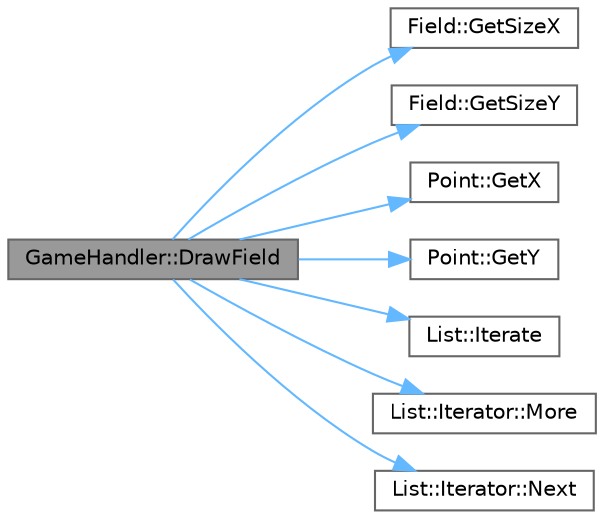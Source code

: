 digraph "GameHandler::DrawField"
{
 // LATEX_PDF_SIZE
  bgcolor="transparent";
  edge [fontname=Helvetica,fontsize=10,labelfontname=Helvetica,labelfontsize=10];
  node [fontname=Helvetica,fontsize=10,shape=box,height=0.2,width=0.4];
  rankdir="LR";
  Node1 [id="Node000001",label="GameHandler::DrawField",height=0.2,width=0.4,color="gray40", fillcolor="grey60", style="filled", fontcolor="black",tooltip="Отрисовка поля."];
  Node1 -> Node2 [id="edge1_Node000001_Node000002",color="steelblue1",style="solid",tooltip=" "];
  Node2 [id="Node000002",label="Field::GetSizeX",height=0.2,width=0.4,color="grey40", fillcolor="white", style="filled",URL="$class_field.html#abf94fd52060956ee36b4e613de017607",tooltip="Получение ширины поля."];
  Node1 -> Node3 [id="edge2_Node000001_Node000003",color="steelblue1",style="solid",tooltip=" "];
  Node3 [id="Node000003",label="Field::GetSizeY",height=0.2,width=0.4,color="grey40", fillcolor="white", style="filled",URL="$class_field.html#a43c0640c0f978ec7bba61084de61a5d2",tooltip="Получение высоты поля."];
  Node1 -> Node4 [id="edge3_Node000001_Node000004",color="steelblue1",style="solid",tooltip=" "];
  Node4 [id="Node000004",label="Point::GetX",height=0.2,width=0.4,color="grey40", fillcolor="white", style="filled",URL="$class_point.html#a56ef488d55611d823a35eb1655f1de7a",tooltip="Получает координату x точки."];
  Node1 -> Node5 [id="edge4_Node000001_Node000005",color="steelblue1",style="solid",tooltip=" "];
  Node5 [id="Node000005",label="Point::GetY",height=0.2,width=0.4,color="grey40", fillcolor="white", style="filled",URL="$class_point.html#aa42c18de4df078af493363a423fd9580",tooltip="Получает координату y точки."];
  Node1 -> Node6 [id="edge5_Node000001_Node000006",color="steelblue1",style="solid",tooltip=" "];
  Node6 [id="Node000006",label="List::Iterate",height=0.2,width=0.4,color="grey40", fillcolor="white", style="filled",URL="$class_list.html#a4e8f5003c3dcd437493060bbdf45e5cb",tooltip=" "];
  Node1 -> Node7 [id="edge6_Node000001_Node000007",color="steelblue1",style="solid",tooltip=" "];
  Node7 [id="Node000007",label="List::Iterator::More",height=0.2,width=0.4,color="grey40", fillcolor="white", style="filled",URL="$class_list_1_1_iterator.html#aa7af73eba7c335367985be60e8330ea9",tooltip=" "];
  Node1 -> Node8 [id="edge7_Node000001_Node000008",color="steelblue1",style="solid",tooltip=" "];
  Node8 [id="Node000008",label="List::Iterator::Next",height=0.2,width=0.4,color="grey40", fillcolor="white", style="filled",URL="$class_list_1_1_iterator.html#ab040a1612b93cc10b8ce3163b37b7ebf",tooltip=" "];
}

